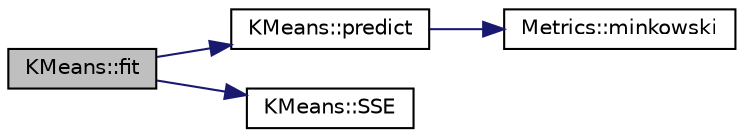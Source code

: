 digraph "KMeans::fit"
{
  bgcolor="transparent";
  edge [fontname="Helvetica",fontsize="10",labelfontname="Helvetica",labelfontsize="10"];
  node [fontname="Helvetica",fontsize="10",shape=record];
  rankdir="LR";
  Node2 [label="KMeans::fit",height=0.2,width=0.4,color="black", fillcolor="grey75", style="filled", fontcolor="black"];
  Node2 -> Node3 [color="midnightblue",fontsize="10",style="solid",fontname="Helvetica"];
  Node3 [label="KMeans::predict",height=0.2,width=0.4,color="black",URL="$classKMeans.html#a833e7824ae04358e7ea0d97e61e87040",tooltip="Assigns elements of a data set to clusters. "];
  Node3 -> Node4 [color="midnightblue",fontsize="10",style="solid",fontname="Helvetica"];
  Node4 [label="Metrics::minkowski",height=0.2,width=0.4,color="black",URL="$classMetrics.html#a3cbefc31a43ab7d5da2ce4cd806229a0"];
  Node2 -> Node5 [color="midnightblue",fontsize="10",style="solid",fontname="Helvetica"];
  Node5 [label="KMeans::SSE",height=0.2,width=0.4,color="black",URL="$classKMeans.html#afa3dcc65e5f8a708fc9d7d28fe23baf7"];
}
